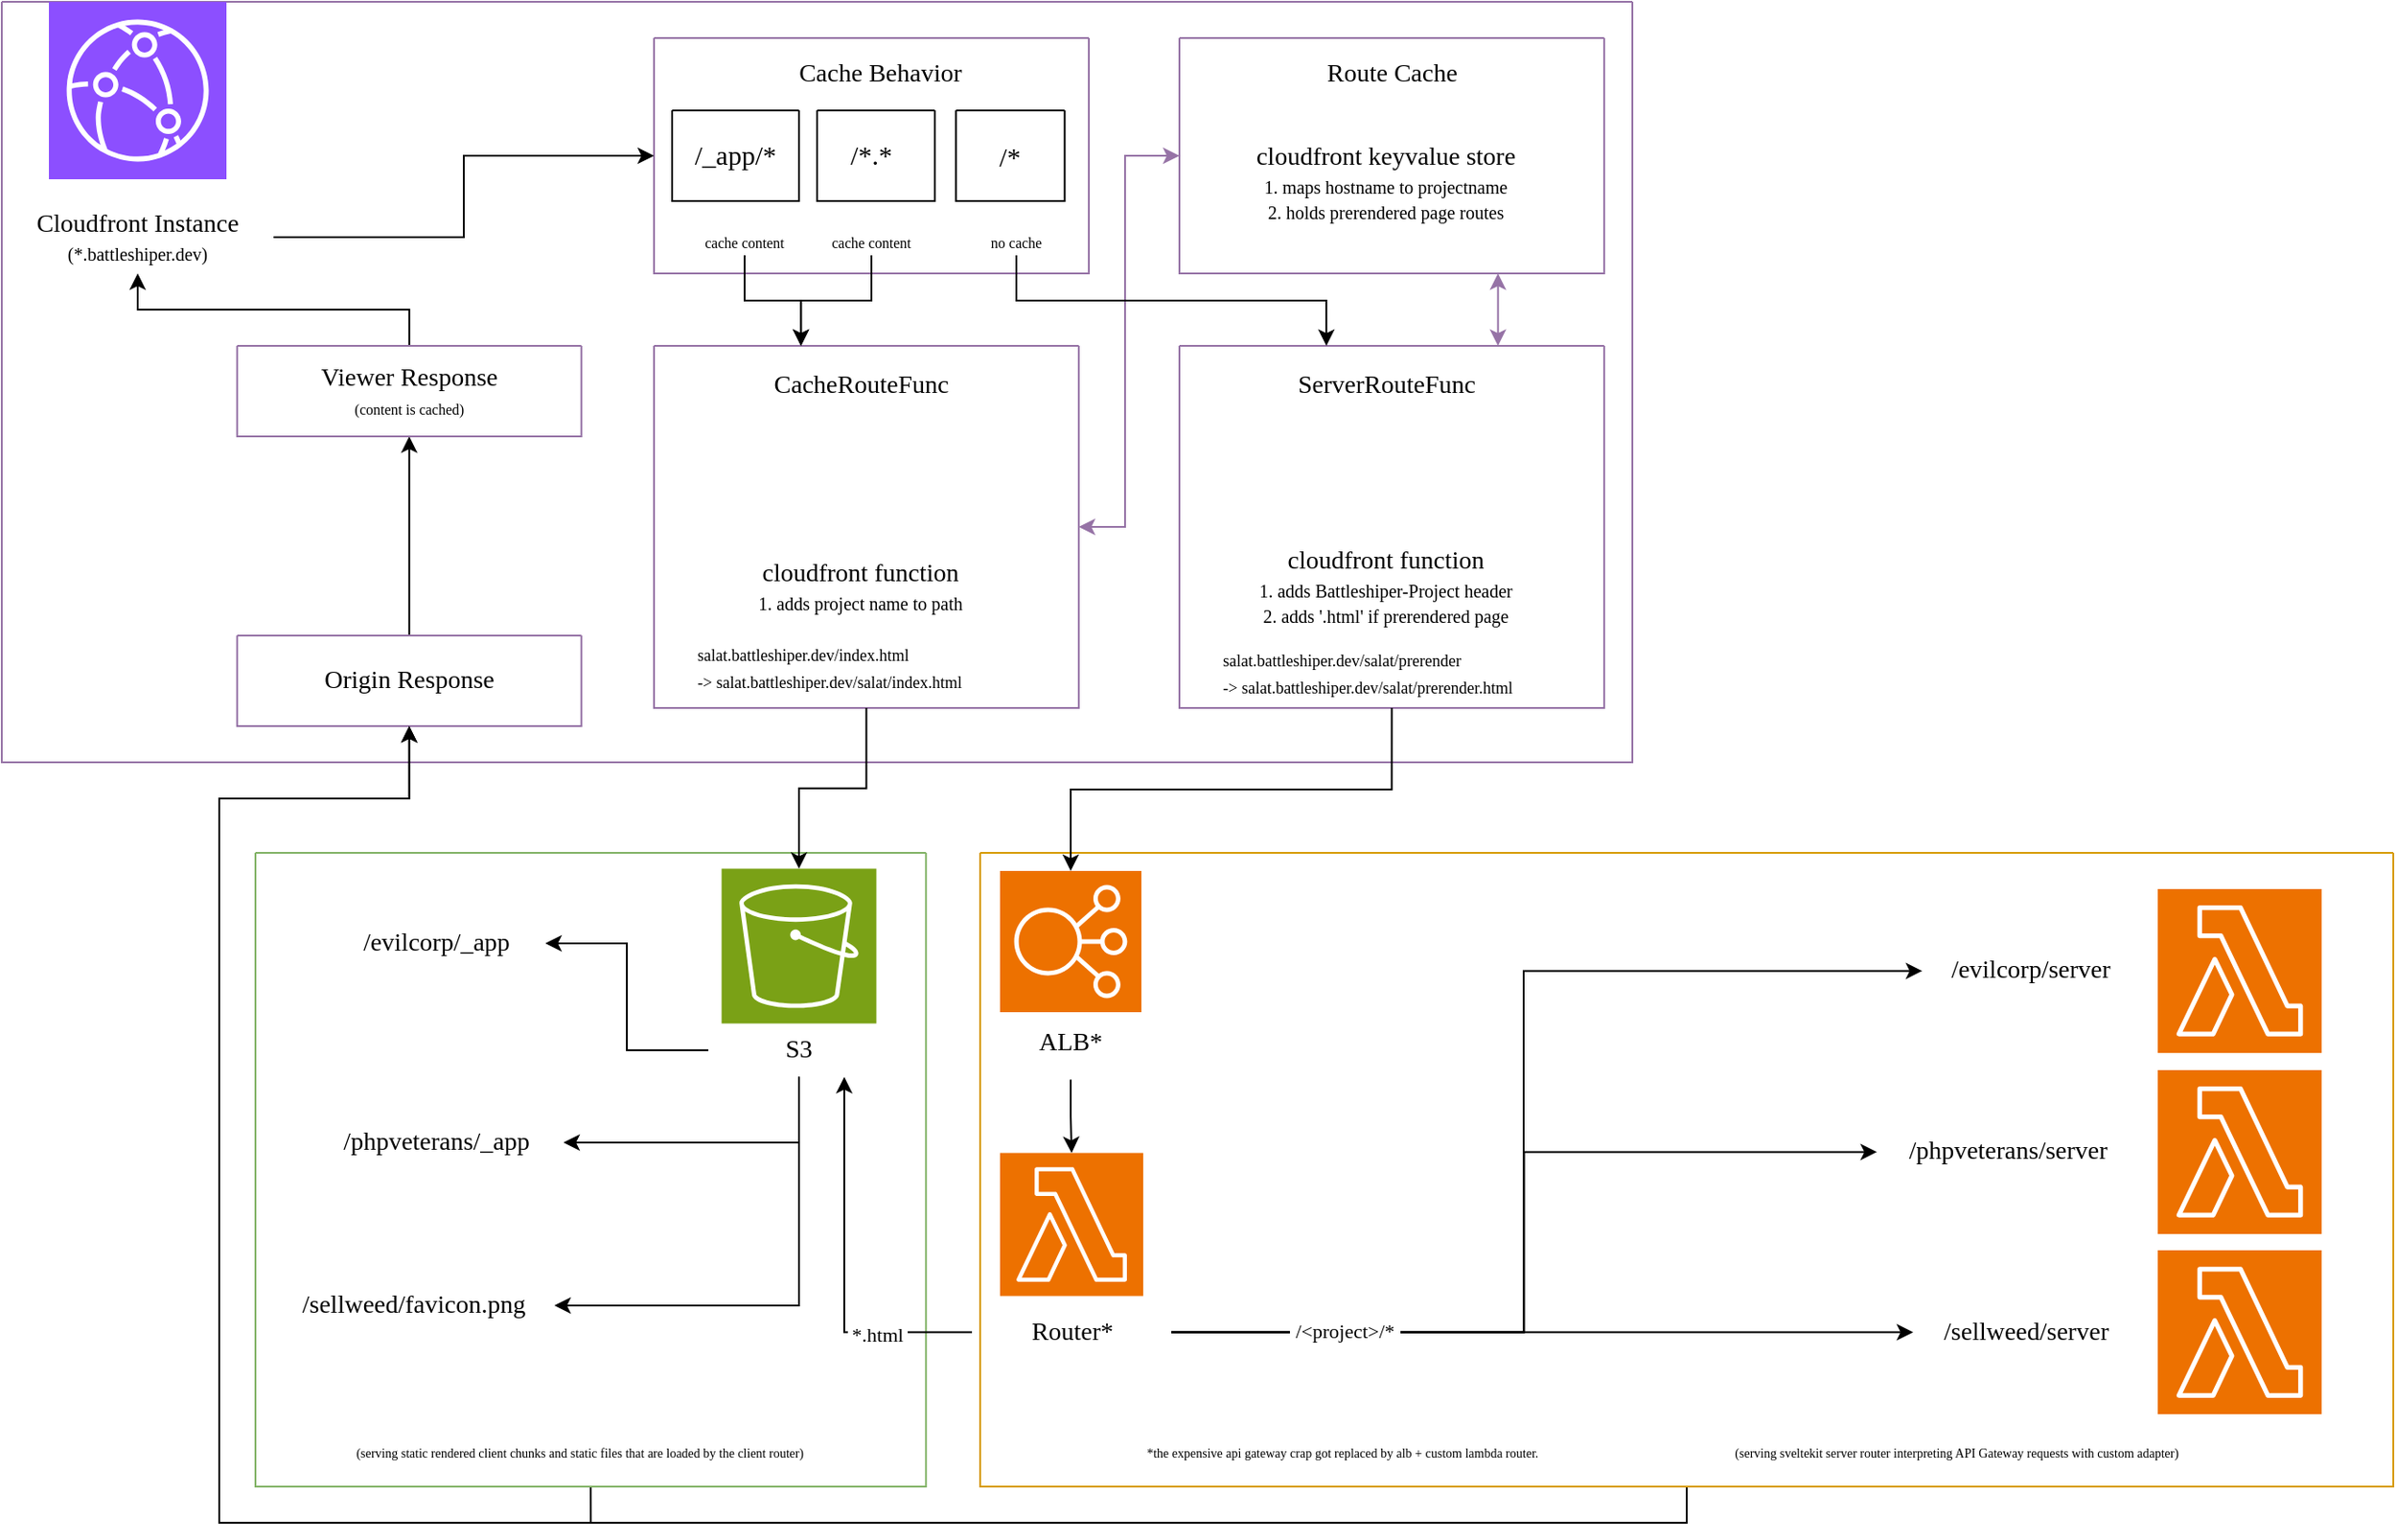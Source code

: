 <mxfile version="24.7.13">
  <diagram name="Page-1" id="zWmIGD0IS2U9JmNueVZe">
    <mxGraphModel dx="1687" dy="932" grid="1" gridSize="10" guides="1" tooltips="1" connect="1" arrows="1" fold="1" page="1" pageScale="1" pageWidth="850" pageHeight="1100" math="0" shadow="0">
      <root>
        <mxCell id="0" />
        <mxCell id="1" parent="0" />
        <mxCell id="xMinea3kkWxX8vzB_wXR-1" value="" style="swimlane;startSize=0;fontFamily=Ubuntu;fontSource=https%3A%2F%2Ffonts.googleapis.com%2Fcss%3Ffamily%3DUbuntu;fillColor=#e1d5e7;strokeColor=#9673a6;" vertex="1" parent="1">
          <mxGeometry x="80" y="60" width="900" height="420" as="geometry" />
        </mxCell>
        <mxCell id="xMinea3kkWxX8vzB_wXR-2" value="" style="group;fontFamily=Ubuntu;fontSource=https%3A%2F%2Ffonts.googleapis.com%2Fcss%3Ffamily%3DUbuntu;" vertex="1" connectable="0" parent="xMinea3kkWxX8vzB_wXR-1">
          <mxGeometry width="150" height="150" as="geometry" />
        </mxCell>
        <mxCell id="xMinea3kkWxX8vzB_wXR-3" value="" style="sketch=0;points=[[0,0,0],[0.25,0,0],[0.5,0,0],[0.75,0,0],[1,0,0],[0,1,0],[0.25,1,0],[0.5,1,0],[0.75,1,0],[1,1,0],[0,0.25,0],[0,0.5,0],[0,0.75,0],[1,0.25,0],[1,0.5,0],[1,0.75,0]];outlineConnect=0;fontColor=#232F3E;fillColor=#8C4FFF;strokeColor=#ffffff;dashed=0;verticalLabelPosition=bottom;verticalAlign=top;align=center;html=1;fontSize=12;fontStyle=0;aspect=fixed;shape=mxgraph.aws4.resourceIcon;resIcon=mxgraph.aws4.cloudfront;fontFamily=Ubuntu;fontSource=https%3A%2F%2Ffonts.googleapis.com%2Fcss%3Ffamily%3DUbuntu;" vertex="1" parent="xMinea3kkWxX8vzB_wXR-2">
          <mxGeometry x="26" width="98" height="98" as="geometry" />
        </mxCell>
        <mxCell id="xMinea3kkWxX8vzB_wXR-4" value="&lt;font data-font-src=&quot;https://fonts.googleapis.com/css?family=Ubuntu&quot; style=&quot;font-size: 14px;&quot;&gt;Cloudfront Instance&lt;/font&gt;&lt;div&gt;&lt;font style=&quot;font-size: 10px;&quot;&gt;(*.battleshiper.dev)&lt;/font&gt;&lt;/div&gt;" style="text;html=1;align=center;verticalAlign=middle;whiteSpace=wrap;rounded=0;fontFamily=Ubuntu;fontSource=https%3A%2F%2Ffonts.googleapis.com%2Fcss%3Ffamily%3DUbuntu;" vertex="1" parent="xMinea3kkWxX8vzB_wXR-2">
          <mxGeometry y="110" width="150" height="40" as="geometry" />
        </mxCell>
        <mxCell id="xMinea3kkWxX8vzB_wXR-12" style="edgeStyle=orthogonalEdgeStyle;rounded=0;orthogonalLoop=1;jettySize=auto;html=1;entryX=0.5;entryY=1;entryDx=0;entryDy=0;fontFamily=Ubuntu;fontSource=https%3A%2F%2Ffonts.googleapis.com%2Fcss%3Ffamily%3DUbuntu;" edge="1" parent="xMinea3kkWxX8vzB_wXR-1" source="xMinea3kkWxX8vzB_wXR-13" target="xMinea3kkWxX8vzB_wXR-16">
          <mxGeometry relative="1" as="geometry" />
        </mxCell>
        <mxCell id="xMinea3kkWxX8vzB_wXR-13" value="" style="swimlane;startSize=0;fontFamily=Ubuntu;fontSource=https%3A%2F%2Ffonts.googleapis.com%2Fcss%3Ffamily%3DUbuntu;fillColor=#e1d5e7;strokeColor=#9673a6;" vertex="1" parent="xMinea3kkWxX8vzB_wXR-1">
          <mxGeometry x="129.88" y="350" width="190" height="50" as="geometry" />
        </mxCell>
        <mxCell id="xMinea3kkWxX8vzB_wXR-14" value="&lt;span style=&quot;font-size: 14px;&quot;&gt;Origin Response&lt;/span&gt;" style="text;html=1;align=center;verticalAlign=middle;whiteSpace=wrap;rounded=0;fontFamily=Ubuntu;fontSource=https%3A%2F%2Ffonts.googleapis.com%2Fcss%3Ffamily%3DUbuntu;" vertex="1" parent="xMinea3kkWxX8vzB_wXR-13">
          <mxGeometry x="20" y="5" width="150" height="40" as="geometry" />
        </mxCell>
        <mxCell id="xMinea3kkWxX8vzB_wXR-15" style="edgeStyle=orthogonalEdgeStyle;rounded=0;orthogonalLoop=1;jettySize=auto;html=1;entryX=0.5;entryY=1;entryDx=0;entryDy=0;fontFamily=Ubuntu;fontSource=https%3A%2F%2Ffonts.googleapis.com%2Fcss%3Ffamily%3DUbuntu;" edge="1" parent="xMinea3kkWxX8vzB_wXR-1" source="xMinea3kkWxX8vzB_wXR-16" target="xMinea3kkWxX8vzB_wXR-4">
          <mxGeometry relative="1" as="geometry" />
        </mxCell>
        <mxCell id="xMinea3kkWxX8vzB_wXR-16" value="" style="swimlane;startSize=0;fontFamily=Ubuntu;fontSource=https%3A%2F%2Ffonts.googleapis.com%2Fcss%3Ffamily%3DUbuntu;fillColor=#e1d5e7;strokeColor=#9673a6;" vertex="1" parent="xMinea3kkWxX8vzB_wXR-1">
          <mxGeometry x="129.88" y="190" width="190" height="50" as="geometry" />
        </mxCell>
        <mxCell id="xMinea3kkWxX8vzB_wXR-17" value="&lt;span style=&quot;font-size: 14px;&quot;&gt;Viewer Response&lt;/span&gt;&lt;br&gt;&lt;font style=&quot;font-size: 8px;&quot;&gt;(content is cached)&lt;/font&gt;" style="text;html=1;align=center;verticalAlign=middle;whiteSpace=wrap;rounded=0;fontFamily=Ubuntu;fontSource=https%3A%2F%2Ffonts.googleapis.com%2Fcss%3Ffamily%3DUbuntu;" vertex="1" parent="xMinea3kkWxX8vzB_wXR-16">
          <mxGeometry x="20" y="5" width="150" height="40" as="geometry" />
        </mxCell>
        <mxCell id="xMinea3kkWxX8vzB_wXR-19" value="" style="swimlane;startSize=0;fontFamily=Ubuntu;fontSource=https%3A%2F%2Ffonts.googleapis.com%2Fcss%3Ffamily%3DUbuntu;fillColor=#e1d5e7;strokeColor=#9673a6;" vertex="1" parent="xMinea3kkWxX8vzB_wXR-1">
          <mxGeometry x="360" y="20" width="240" height="130" as="geometry" />
        </mxCell>
        <mxCell id="xMinea3kkWxX8vzB_wXR-20" value="&lt;span style=&quot;font-size: 14px;&quot;&gt;Cache Behavior&lt;/span&gt;" style="text;html=1;align=center;verticalAlign=middle;whiteSpace=wrap;rounded=0;fontFamily=Ubuntu;fontSource=https%3A%2F%2Ffonts.googleapis.com%2Fcss%3Ffamily%3DUbuntu;" vertex="1" parent="xMinea3kkWxX8vzB_wXR-19">
          <mxGeometry x="50" width="150" height="40" as="geometry" />
        </mxCell>
        <mxCell id="xMinea3kkWxX8vzB_wXR-21" value="&lt;font style=&quot;font-size: 8px;&quot;&gt;no cache&lt;/font&gt;" style="text;html=1;align=center;verticalAlign=middle;whiteSpace=wrap;rounded=0;fontFamily=Ubuntu;fontSource=https%3A%2F%2Ffonts.googleapis.com%2Fcss%3Ffamily%3DUbuntu;fontSize=15;" vertex="1" parent="xMinea3kkWxX8vzB_wXR-19">
          <mxGeometry x="168.89" y="100" width="62.22" height="20" as="geometry" />
        </mxCell>
        <mxCell id="xMinea3kkWxX8vzB_wXR-22" value="" style="group;fontFamily=Ubuntu;fontSource=https%3A%2F%2Ffonts.googleapis.com%2Fcss%3Ffamily%3DUbuntu;" vertex="1" connectable="0" parent="xMinea3kkWxX8vzB_wXR-19">
          <mxGeometry x="10" y="40" width="80" height="80" as="geometry" />
        </mxCell>
        <mxCell id="xMinea3kkWxX8vzB_wXR-23" value="" style="group;fontFamily=Ubuntu;fontSource=https%3A%2F%2Ffonts.googleapis.com%2Fcss%3Ffamily%3DUbuntu;" vertex="1" connectable="0" parent="xMinea3kkWxX8vzB_wXR-22">
          <mxGeometry width="80" height="50" as="geometry" />
        </mxCell>
        <mxCell id="xMinea3kkWxX8vzB_wXR-24" value="" style="swimlane;startSize=0;fontFamily=Ubuntu;fontSource=https%3A%2F%2Ffonts.googleapis.com%2Fcss%3Ffamily%3DUbuntu;" vertex="1" parent="xMinea3kkWxX8vzB_wXR-23">
          <mxGeometry width="70" height="50" as="geometry" />
        </mxCell>
        <mxCell id="xMinea3kkWxX8vzB_wXR-25" value="&lt;font style=&quot;font-size: 15px;&quot;&gt;/_app/*&lt;/font&gt;" style="text;html=1;align=center;verticalAlign=middle;whiteSpace=wrap;rounded=0;fontFamily=Ubuntu;fontSource=https%3A%2F%2Ffonts.googleapis.com%2Fcss%3Ffamily%3DUbuntu;fontSize=15;" vertex="1" parent="xMinea3kkWxX8vzB_wXR-24">
          <mxGeometry x="3.889" y="4" width="62.222" height="40" as="geometry" />
        </mxCell>
        <mxCell id="xMinea3kkWxX8vzB_wXR-26" value="&lt;font style=&quot;font-size: 8px;&quot;&gt;cache content&lt;/font&gt;" style="text;html=1;align=center;verticalAlign=middle;whiteSpace=wrap;rounded=0;fontFamily=Ubuntu;fontSource=https%3A%2F%2Ffonts.googleapis.com%2Fcss%3Ffamily%3DUbuntu;fontSize=15;" vertex="1" parent="xMinea3kkWxX8vzB_wXR-22">
          <mxGeometry x="8.89" y="60" width="62.22" height="20" as="geometry" />
        </mxCell>
        <mxCell id="xMinea3kkWxX8vzB_wXR-27" value="" style="swimlane;startSize=0;fontFamily=Ubuntu;fontSource=https%3A%2F%2Ffonts.googleapis.com%2Fcss%3Ffamily%3DUbuntu;" vertex="1" parent="xMinea3kkWxX8vzB_wXR-19">
          <mxGeometry x="90" y="40" width="65" height="50" as="geometry" />
        </mxCell>
        <mxCell id="xMinea3kkWxX8vzB_wXR-28" value="&lt;font style=&quot;font-size: 15px;&quot;&gt;/*.*&lt;/font&gt;" style="text;html=1;align=center;verticalAlign=middle;whiteSpace=wrap;rounded=0;fontFamily=Ubuntu;fontSource=https%3A%2F%2Ffonts.googleapis.com%2Fcss%3Ffamily%3DUbuntu;fontSize=15;" vertex="1" parent="xMinea3kkWxX8vzB_wXR-27">
          <mxGeometry x="6.95" y="4" width="46.11" height="40" as="geometry" />
        </mxCell>
        <mxCell id="xMinea3kkWxX8vzB_wXR-29" value="&lt;font style=&quot;font-size: 8px;&quot;&gt;cache content&lt;/font&gt;" style="text;html=1;align=center;verticalAlign=middle;whiteSpace=wrap;rounded=0;fontFamily=Ubuntu;fontSource=https%3A%2F%2Ffonts.googleapis.com%2Fcss%3Ffamily%3DUbuntu;fontSize=15;" vertex="1" parent="xMinea3kkWxX8vzB_wXR-19">
          <mxGeometry x="88.89" y="100" width="62.22" height="20" as="geometry" />
        </mxCell>
        <mxCell id="xMinea3kkWxX8vzB_wXR-37" value="" style="group;fontFamily=Ubuntu;fontSource=https%3A%2F%2Ffonts.googleapis.com%2Fcss%3Ffamily%3DUbuntu;" vertex="1" connectable="0" parent="xMinea3kkWxX8vzB_wXR-1">
          <mxGeometry x="520" y="60" width="60" height="50" as="geometry" />
        </mxCell>
        <mxCell id="xMinea3kkWxX8vzB_wXR-38" value="" style="swimlane;startSize=0;fontFamily=Ubuntu;fontSource=https%3A%2F%2Ffonts.googleapis.com%2Fcss%3Ffamily%3DUbuntu;" vertex="1" parent="xMinea3kkWxX8vzB_wXR-37">
          <mxGeometry x="6.67" width="60" height="50" as="geometry" />
        </mxCell>
        <mxCell id="xMinea3kkWxX8vzB_wXR-39" value="&lt;font style=&quot;font-size: 15px;&quot;&gt;/*&lt;/font&gt;" style="text;html=1;align=center;verticalAlign=middle;whiteSpace=wrap;rounded=0;fontFamily=Ubuntu;fontSource=https%3A%2F%2Ffonts.googleapis.com%2Fcss%3Ffamily%3DUbuntu;fontSize=15;" vertex="1" parent="xMinea3kkWxX8vzB_wXR-37">
          <mxGeometry x="13.337" y="5" width="46.667" height="40" as="geometry" />
        </mxCell>
        <mxCell id="xMinea3kkWxX8vzB_wXR-82" style="edgeStyle=orthogonalEdgeStyle;rounded=0;orthogonalLoop=1;jettySize=auto;html=1;entryX=0;entryY=0.5;entryDx=0;entryDy=0;" edge="1" parent="xMinea3kkWxX8vzB_wXR-1" source="xMinea3kkWxX8vzB_wXR-4" target="xMinea3kkWxX8vzB_wXR-19">
          <mxGeometry relative="1" as="geometry" />
        </mxCell>
        <mxCell id="xMinea3kkWxX8vzB_wXR-96" style="edgeStyle=orthogonalEdgeStyle;rounded=0;orthogonalLoop=1;jettySize=auto;html=1;entryX=0;entryY=0.5;entryDx=0;entryDy=0;startArrow=classic;startFill=1;fillColor=#e1d5e7;strokeColor=#9673a6;" edge="1" parent="xMinea3kkWxX8vzB_wXR-1" source="xMinea3kkWxX8vzB_wXR-83" target="xMinea3kkWxX8vzB_wXR-32">
          <mxGeometry relative="1" as="geometry">
            <Array as="points">
              <mxPoint x="620" y="290" />
              <mxPoint x="620" y="85" />
            </Array>
          </mxGeometry>
        </mxCell>
        <mxCell id="xMinea3kkWxX8vzB_wXR-83" value="" style="swimlane;startSize=0;fontFamily=Ubuntu;fontSource=https%3A%2F%2Ffonts.googleapis.com%2Fcss%3Ffamily%3DUbuntu;fillColor=#e1d5e7;strokeColor=#9673a6;" vertex="1" parent="xMinea3kkWxX8vzB_wXR-1">
          <mxGeometry x="360.0" y="190" width="234.44" height="200" as="geometry" />
        </mxCell>
        <mxCell id="xMinea3kkWxX8vzB_wXR-84" value="&lt;span style=&quot;font-size: 14px;&quot;&gt;CacheRouteFunc&lt;/span&gt;" style="text;html=1;align=center;verticalAlign=middle;whiteSpace=wrap;rounded=0;fontFamily=Ubuntu;fontSource=https%3A%2F%2Ffonts.googleapis.com%2Fcss%3Ffamily%3DUbuntu;" vertex="1" parent="xMinea3kkWxX8vzB_wXR-83">
          <mxGeometry x="47.782" width="133.334" height="44.211" as="geometry" />
        </mxCell>
        <mxCell id="xMinea3kkWxX8vzB_wXR-85" value="&lt;span style=&quot;font-size: 14px;&quot;&gt;cloudfront function&lt;/span&gt;&lt;br&gt;&lt;font style=&quot;font-size: 10px;&quot;&gt;1. adds project name to path&lt;/font&gt;" style="text;html=1;align=center;verticalAlign=middle;whiteSpace=wrap;rounded=0;fontFamily=Ubuntu;fontSource=https%3A%2F%2Ffonts.googleapis.com%2Fcss%3Ffamily%3DUbuntu;" vertex="1" parent="xMinea3kkWxX8vzB_wXR-83">
          <mxGeometry x="-5.551" y="110.529" width="240.001" height="44.211" as="geometry" />
        </mxCell>
        <mxCell id="xMinea3kkWxX8vzB_wXR-86" value="" style="shape=image;verticalLabelPosition=bottom;labelBackgroundColor=default;verticalAlign=top;aspect=fixed;imageAspect=0;image=https://www.infiniteloop.co.jp/_sys/wp-content/uploads/2022/12/cloudfront_functions-810x450.png;fontFamily=Ubuntu;fontSource=https%3A%2F%2Ffonts.googleapis.com%2Fcss%3Ffamily%3DUbuntu;" vertex="1" parent="xMinea3kkWxX8vzB_wXR-83">
          <mxGeometry x="67.72" y="44.211" width="99.001" height="55.0" as="geometry" />
        </mxCell>
        <mxCell id="xMinea3kkWxX8vzB_wXR-87" value="&lt;span style=&quot;font-size: 9px;&quot;&gt;salat.battleshiper.dev/index.html&lt;br&gt;-&amp;gt; salat.battleshiper.dev/salat/index.html&lt;br&gt;&lt;/span&gt;" style="text;html=1;align=left;verticalAlign=middle;whiteSpace=wrap;rounded=0;fontFamily=Ubuntu;fontSource=https%3A%2F%2Ffonts.googleapis.com%2Fcss%3Ffamily%3DUbuntu;" vertex="1" parent="xMinea3kkWxX8vzB_wXR-83">
          <mxGeometry x="21.67" y="154.74" width="191.11" height="44.21" as="geometry" />
        </mxCell>
        <mxCell id="xMinea3kkWxX8vzB_wXR-7" value="" style="swimlane;startSize=0;fontFamily=Ubuntu;fontSource=https%3A%2F%2Ffonts.googleapis.com%2Fcss%3Ffamily%3DUbuntu;fillColor=#e1d5e7;strokeColor=#9673a6;" vertex="1" parent="xMinea3kkWxX8vzB_wXR-1">
          <mxGeometry x="650" y="190" width="234.44" height="200" as="geometry" />
        </mxCell>
        <mxCell id="xMinea3kkWxX8vzB_wXR-8" value="&lt;span style=&quot;font-size: 14px;&quot;&gt;ServerRouteFunc&lt;/span&gt;" style="text;html=1;align=center;verticalAlign=middle;whiteSpace=wrap;rounded=0;fontFamily=Ubuntu;fontSource=https%3A%2F%2Ffonts.googleapis.com%2Fcss%3Ffamily%3DUbuntu;" vertex="1" parent="xMinea3kkWxX8vzB_wXR-7">
          <mxGeometry x="47.782" width="133.334" height="44.211" as="geometry" />
        </mxCell>
        <mxCell id="xMinea3kkWxX8vzB_wXR-9" value="&lt;span style=&quot;font-size: 14px;&quot;&gt;cloudfront function&lt;/span&gt;&lt;br&gt;&lt;font style=&quot;font-size: 10px;&quot;&gt;1. adds Battleshiper-Project header&lt;/font&gt;&lt;br&gt;&lt;font size=&quot;1&quot;&gt;2. adds &#39;.html&#39; if prerendered page&lt;/font&gt;" style="text;html=1;align=center;verticalAlign=middle;whiteSpace=wrap;rounded=0;fontFamily=Ubuntu;fontSource=https%3A%2F%2Ffonts.googleapis.com%2Fcss%3Ffamily%3DUbuntu;" vertex="1" parent="xMinea3kkWxX8vzB_wXR-7">
          <mxGeometry x="-5.551" y="110.529" width="240.001" height="44.211" as="geometry" />
        </mxCell>
        <mxCell id="xMinea3kkWxX8vzB_wXR-10" value="" style="shape=image;verticalLabelPosition=bottom;labelBackgroundColor=default;verticalAlign=top;aspect=fixed;imageAspect=0;image=https://www.infiniteloop.co.jp/_sys/wp-content/uploads/2022/12/cloudfront_functions-810x450.png;fontFamily=Ubuntu;fontSource=https%3A%2F%2Ffonts.googleapis.com%2Fcss%3Ffamily%3DUbuntu;" vertex="1" parent="xMinea3kkWxX8vzB_wXR-7">
          <mxGeometry x="67.72" y="44.211" width="99.001" height="55.0" as="geometry" />
        </mxCell>
        <mxCell id="xMinea3kkWxX8vzB_wXR-11" value="&lt;span style=&quot;font-size: 9px;&quot;&gt;salat.battleshiper.dev/salat/prerender&lt;br&gt;-&amp;gt; salat.battleshiper.dev/salat/prerender.html&lt;/span&gt;" style="text;html=1;align=left;verticalAlign=middle;whiteSpace=wrap;rounded=0;fontFamily=Ubuntu;fontSource=https%3A%2F%2Ffonts.googleapis.com%2Fcss%3Ffamily%3DUbuntu;" vertex="1" parent="xMinea3kkWxX8vzB_wXR-7">
          <mxGeometry x="21.67" y="160" width="191.11" height="40" as="geometry" />
        </mxCell>
        <mxCell id="xMinea3kkWxX8vzB_wXR-95" style="edgeStyle=orthogonalEdgeStyle;rounded=0;orthogonalLoop=1;jettySize=auto;html=1;entryX=0.75;entryY=0;entryDx=0;entryDy=0;exitX=0.75;exitY=1;exitDx=0;exitDy=0;startArrow=classic;startFill=1;fillColor=#e1d5e7;strokeColor=#9673a6;" edge="1" parent="xMinea3kkWxX8vzB_wXR-1" source="xMinea3kkWxX8vzB_wXR-32" target="xMinea3kkWxX8vzB_wXR-7">
          <mxGeometry relative="1" as="geometry" />
        </mxCell>
        <mxCell id="xMinea3kkWxX8vzB_wXR-32" value="" style="swimlane;startSize=0;fontFamily=Ubuntu;fontSource=https%3A%2F%2Ffonts.googleapis.com%2Fcss%3Ffamily%3DUbuntu;fillColor=#e1d5e7;strokeColor=#9673a6;" vertex="1" parent="xMinea3kkWxX8vzB_wXR-1">
          <mxGeometry x="650" y="20" width="234.44" height="130" as="geometry" />
        </mxCell>
        <mxCell id="xMinea3kkWxX8vzB_wXR-33" value="&lt;span style=&quot;font-size: 14px;&quot;&gt;Route Cache&lt;/span&gt;" style="text;html=1;align=center;verticalAlign=middle;whiteSpace=wrap;rounded=0;fontFamily=Ubuntu;fontSource=https%3A%2F%2Ffonts.googleapis.com%2Fcss%3Ffamily%3DUbuntu;" vertex="1" parent="xMinea3kkWxX8vzB_wXR-32">
          <mxGeometry x="50.552" width="133.333" height="40" as="geometry" />
        </mxCell>
        <mxCell id="xMinea3kkWxX8vzB_wXR-34" value="&lt;span style=&quot;font-size: 14px;&quot;&gt;cloudfront keyvalue store&lt;/span&gt;&lt;br&gt;&lt;span style=&quot;font-size: 10px;&quot;&gt;1. maps hostname to projectname&lt;br&gt;2. holds prerendered page routes&lt;/span&gt;" style="text;html=1;align=center;verticalAlign=middle;whiteSpace=wrap;rounded=0;fontFamily=Ubuntu;fontSource=https%3A%2F%2Ffonts.googleapis.com%2Fcss%3Ffamily%3DUbuntu;" vertex="1" parent="xMinea3kkWxX8vzB_wXR-32">
          <mxGeometry x="-5.561" y="60" width="240" height="40" as="geometry" />
        </mxCell>
        <mxCell id="xMinea3kkWxX8vzB_wXR-35" value="" style="shape=image;verticalLabelPosition=bottom;labelBackgroundColor=default;verticalAlign=top;aspect=fixed;imageAspect=0;image=https://pbs.twimg.com/profile_images/1189603938137280512/Xy_sEdeN_400x400.jpg;fontFamily=Ubuntu;fontSource=https%3A%2F%2Ffonts.googleapis.com%2Fcss%3Ffamily%3DUbuntu;" vertex="1" parent="xMinea3kkWxX8vzB_wXR-32">
          <mxGeometry x="30" y="5" width="30" height="30" as="geometry" />
        </mxCell>
        <mxCell id="xMinea3kkWxX8vzB_wXR-90" style="edgeStyle=orthogonalEdgeStyle;rounded=0;orthogonalLoop=1;jettySize=auto;html=1;entryX=0.25;entryY=0;entryDx=0;entryDy=0;" edge="1" parent="xMinea3kkWxX8vzB_wXR-1" source="xMinea3kkWxX8vzB_wXR-26" target="xMinea3kkWxX8vzB_wXR-84">
          <mxGeometry relative="1" as="geometry" />
        </mxCell>
        <mxCell id="xMinea3kkWxX8vzB_wXR-91" style="edgeStyle=orthogonalEdgeStyle;rounded=0;orthogonalLoop=1;jettySize=auto;html=1;entryX=0.25;entryY=0;entryDx=0;entryDy=0;" edge="1" parent="xMinea3kkWxX8vzB_wXR-1" source="xMinea3kkWxX8vzB_wXR-29" target="xMinea3kkWxX8vzB_wXR-84">
          <mxGeometry relative="1" as="geometry" />
        </mxCell>
        <mxCell id="xMinea3kkWxX8vzB_wXR-92" style="edgeStyle=orthogonalEdgeStyle;rounded=0;orthogonalLoop=1;jettySize=auto;html=1;entryX=0.25;entryY=0;entryDx=0;entryDy=0;exitX=0.5;exitY=1;exitDx=0;exitDy=0;" edge="1" parent="xMinea3kkWxX8vzB_wXR-1" source="xMinea3kkWxX8vzB_wXR-21" target="xMinea3kkWxX8vzB_wXR-8">
          <mxGeometry relative="1" as="geometry" />
        </mxCell>
        <mxCell id="xMinea3kkWxX8vzB_wXR-41" style="edgeStyle=orthogonalEdgeStyle;rounded=0;orthogonalLoop=1;jettySize=auto;html=1;entryX=0.5;entryY=1;entryDx=0;entryDy=0;exitX=0.5;exitY=1;exitDx=0;exitDy=0;fontFamily=Ubuntu;fontSource=https%3A%2F%2Ffonts.googleapis.com%2Fcss%3Ffamily%3DUbuntu;" edge="1" parent="1" source="xMinea3kkWxX8vzB_wXR-42" target="xMinea3kkWxX8vzB_wXR-13">
          <mxGeometry relative="1" as="geometry">
            <Array as="points">
              <mxPoint x="805" y="900" />
              <mxPoint x="200" y="900" />
              <mxPoint x="200" y="500" />
              <mxPoint x="345" y="500" />
            </Array>
          </mxGeometry>
        </mxCell>
        <mxCell id="xMinea3kkWxX8vzB_wXR-42" value="" style="swimlane;startSize=0;fontFamily=Ubuntu;fontSource=https%3A%2F%2Ffonts.googleapis.com%2Fcss%3Ffamily%3DUbuntu;fillColor=#ffe6cc;strokeColor=#d79b00;" vertex="1" parent="1">
          <mxGeometry x="620" y="530" width="780" height="350" as="geometry" />
        </mxCell>
        <mxCell id="xMinea3kkWxX8vzB_wXR-43" value="" style="sketch=0;points=[[0,0,0],[0.25,0,0],[0.5,0,0],[0.75,0,0],[1,0,0],[0,1,0],[0.25,1,0],[0.5,1,0],[0.75,1,0],[1,1,0],[0,0.25,0],[0,0.5,0],[0,0.75,0],[1,0.25,0],[1,0.5,0],[1,0.75,0]];outlineConnect=0;fontColor=#232F3E;fillColor=#ED7100;strokeColor=#ffffff;dashed=0;verticalLabelPosition=bottom;verticalAlign=top;align=center;html=1;fontSize=12;fontStyle=0;aspect=fixed;shape=mxgraph.aws4.resourceIcon;resIcon=mxgraph.aws4.lambda;fontFamily=Ubuntu;fontSource=https%3A%2F%2Ffonts.googleapis.com%2Fcss%3Ffamily%3DUbuntu;" vertex="1" parent="xMinea3kkWxX8vzB_wXR-42">
          <mxGeometry x="650" y="20" width="90.44" height="90.44" as="geometry" />
        </mxCell>
        <mxCell id="xMinea3kkWxX8vzB_wXR-44" value="&lt;span style=&quot;font-size: 14px;&quot;&gt;/evilcorp/server&lt;/span&gt;" style="text;html=1;align=center;verticalAlign=middle;whiteSpace=wrap;rounded=0;fontFamily=Ubuntu;fontSource=https%3A%2F%2Ffonts.googleapis.com%2Fcss%3Ffamily%3DUbuntu;" vertex="1" parent="xMinea3kkWxX8vzB_wXR-42">
          <mxGeometry x="520" y="45.22" width="120" height="40" as="geometry" />
        </mxCell>
        <mxCell id="xMinea3kkWxX8vzB_wXR-45" value="" style="sketch=0;points=[[0,0,0],[0.25,0,0],[0.5,0,0],[0.75,0,0],[1,0,0],[0,1,0],[0.25,1,0],[0.5,1,0],[0.75,1,0],[1,1,0],[0,0.25,0],[0,0.5,0],[0,0.75,0],[1,0.25,0],[1,0.5,0],[1,0.75,0]];outlineConnect=0;fontColor=#232F3E;fillColor=#ED7100;strokeColor=#ffffff;dashed=0;verticalLabelPosition=bottom;verticalAlign=top;align=center;html=1;fontSize=12;fontStyle=0;aspect=fixed;shape=mxgraph.aws4.resourceIcon;resIcon=mxgraph.aws4.lambda;fontFamily=Ubuntu;fontSource=https%3A%2F%2Ffonts.googleapis.com%2Fcss%3Ffamily%3DUbuntu;" vertex="1" parent="xMinea3kkWxX8vzB_wXR-42">
          <mxGeometry x="650" y="120" width="90.44" height="90.44" as="geometry" />
        </mxCell>
        <mxCell id="xMinea3kkWxX8vzB_wXR-46" value="&lt;span style=&quot;font-size: 14px;&quot;&gt;/phpveterans/server&lt;/span&gt;" style="text;html=1;align=center;verticalAlign=middle;whiteSpace=wrap;rounded=0;fontFamily=Ubuntu;fontSource=https%3A%2F%2Ffonts.googleapis.com%2Fcss%3Ffamily%3DUbuntu;" vertex="1" parent="xMinea3kkWxX8vzB_wXR-42">
          <mxGeometry x="495" y="145.22" width="145" height="40" as="geometry" />
        </mxCell>
        <mxCell id="xMinea3kkWxX8vzB_wXR-47" value="" style="sketch=0;points=[[0,0,0],[0.25,0,0],[0.5,0,0],[0.75,0,0],[1,0,0],[0,1,0],[0.25,1,0],[0.5,1,0],[0.75,1,0],[1,1,0],[0,0.25,0],[0,0.5,0],[0,0.75,0],[1,0.25,0],[1,0.5,0],[1,0.75,0]];outlineConnect=0;fontColor=#232F3E;fillColor=#ED7100;strokeColor=#ffffff;dashed=0;verticalLabelPosition=bottom;verticalAlign=top;align=center;html=1;fontSize=12;fontStyle=0;aspect=fixed;shape=mxgraph.aws4.resourceIcon;resIcon=mxgraph.aws4.lambda;fontFamily=Ubuntu;fontSource=https%3A%2F%2Ffonts.googleapis.com%2Fcss%3Ffamily%3DUbuntu;" vertex="1" parent="xMinea3kkWxX8vzB_wXR-42">
          <mxGeometry x="650" y="219.56" width="90.44" height="90.44" as="geometry" />
        </mxCell>
        <mxCell id="xMinea3kkWxX8vzB_wXR-48" value="&lt;span style=&quot;font-size: 14px;&quot;&gt;/sellweed/server&lt;/span&gt;" style="text;html=1;align=center;verticalAlign=middle;whiteSpace=wrap;rounded=0;fontFamily=Ubuntu;fontSource=https%3A%2F%2Ffonts.googleapis.com%2Fcss%3Ffamily%3DUbuntu;" vertex="1" parent="xMinea3kkWxX8vzB_wXR-42">
          <mxGeometry x="515" y="244.78" width="125" height="40" as="geometry" />
        </mxCell>
        <mxCell id="xMinea3kkWxX8vzB_wXR-49" value="" style="shape=image;verticalLabelPosition=bottom;labelBackgroundColor=default;verticalAlign=top;aspect=fixed;imageAspect=0;image=https://kit.svelte.dev/_app/immutable/assets/svelte-kit-machine.D9RaRv8H.png;clipPath=inset(27.33% 15.67% 30.67% 25.33%);fontFamily=Ubuntu;fontSource=https%3A%2F%2Ffonts.googleapis.com%2Fcss%3Ffamily%3DUbuntu;" vertex="1" parent="xMinea3kkWxX8vzB_wXR-42">
          <mxGeometry x="690" y="70" width="70.24" height="50" as="geometry" />
        </mxCell>
        <mxCell id="xMinea3kkWxX8vzB_wXR-50" value="" style="shape=image;verticalLabelPosition=bottom;labelBackgroundColor=default;verticalAlign=top;aspect=fixed;imageAspect=0;image=https://kit.svelte.dev/_app/immutable/assets/svelte-kit-machine.D9RaRv8H.png;clipPath=inset(27.33% 15.67% 30.67% 25.33%);rotation=-180;fontFamily=Ubuntu;fontSource=https%3A%2F%2Ffonts.googleapis.com%2Fcss%3Ffamily%3DUbuntu;" vertex="1" parent="xMinea3kkWxX8vzB_wXR-42">
          <mxGeometry x="690" y="169.56" width="70.24" height="50" as="geometry" />
        </mxCell>
        <mxCell id="xMinea3kkWxX8vzB_wXR-51" value="" style="shape=image;verticalLabelPosition=bottom;labelBackgroundColor=default;verticalAlign=top;aspect=fixed;imageAspect=0;image=https://kit.svelte.dev/_app/immutable/assets/svelte-kit-machine.D9RaRv8H.png;clipPath=inset(27.33% 15.67% 30.67% 25.33%);fontFamily=Ubuntu;fontSource=https%3A%2F%2Ffonts.googleapis.com%2Fcss%3Ffamily%3DUbuntu;" vertex="1" parent="xMinea3kkWxX8vzB_wXR-42">
          <mxGeometry x="690" y="270" width="70.24" height="50" as="geometry" />
        </mxCell>
        <mxCell id="xMinea3kkWxX8vzB_wXR-52" value="&lt;font style=&quot;font-size: 7px;&quot;&gt;(serving sveltekit server router interpreting API Gateway requests with custom adapter)&amp;nbsp;&lt;/font&gt;" style="text;html=1;align=center;verticalAlign=middle;whiteSpace=wrap;rounded=0;fontFamily=Ubuntu;fontSource=https%3A%2F%2Ffonts.googleapis.com%2Fcss%3Ffamily%3DUbuntu;" vertex="1" parent="xMinea3kkWxX8vzB_wXR-42">
          <mxGeometry x="350" y="320" width="380.24" height="20" as="geometry" />
        </mxCell>
        <mxCell id="xMinea3kkWxX8vzB_wXR-53" value="&lt;span style=&quot;font-size: 7px;&quot;&gt;*the expensive api gateway crap got&amp;nbsp;&lt;/span&gt;&lt;span style=&quot;font-size: 7px;&quot;&gt;replaced&lt;/span&gt;&lt;span style=&quot;font-size: 7px;&quot;&gt;&amp;nbsp;by alb + custom lambda router.&amp;nbsp;&lt;/span&gt;" style="text;html=1;align=center;verticalAlign=middle;whiteSpace=wrap;rounded=0;fontFamily=Ubuntu;fontSource=https%3A%2F%2Ffonts.googleapis.com%2Fcss%3Ffamily%3DUbuntu;" vertex="1" parent="xMinea3kkWxX8vzB_wXR-42">
          <mxGeometry x="11" y="320" width="380.24" height="20" as="geometry" />
        </mxCell>
        <mxCell id="xMinea3kkWxX8vzB_wXR-54" value="" style="group;fontFamily=Ubuntu;fontSource=https%3A%2F%2Ffonts.googleapis.com%2Fcss%3Ffamily%3DUbuntu;" vertex="1" connectable="0" parent="xMinea3kkWxX8vzB_wXR-42">
          <mxGeometry x="-4.5" y="165.78" width="110" height="119.0" as="geometry" />
        </mxCell>
        <mxCell id="xMinea3kkWxX8vzB_wXR-55" value="" style="sketch=0;points=[[0,0,0],[0.25,0,0],[0.5,0,0],[0.75,0,0],[1,0,0],[0,1,0],[0.25,1,0],[0.5,1,0],[0.75,1,0],[1,1,0],[0,0.25,0],[0,0.5,0],[0,0.75,0],[1,0.25,0],[1,0.5,0],[1,0.75,0]];outlineConnect=0;fontColor=#232F3E;fillColor=#ED7100;strokeColor=#ffffff;dashed=0;verticalLabelPosition=bottom;verticalAlign=top;align=center;html=1;fontSize=12;fontStyle=0;aspect=fixed;shape=mxgraph.aws4.resourceIcon;resIcon=mxgraph.aws4.lambda;fontFamily=Ubuntu;fontSource=https%3A%2F%2Ffonts.googleapis.com%2Fcss%3Ffamily%3DUbuntu;" vertex="1" parent="xMinea3kkWxX8vzB_wXR-54">
          <mxGeometry x="15.5" width="79" height="79" as="geometry" />
        </mxCell>
        <mxCell id="xMinea3kkWxX8vzB_wXR-56" value="&lt;span style=&quot;font-size: 14px;&quot;&gt;Router*&lt;/span&gt;" style="text;html=1;align=center;verticalAlign=middle;whiteSpace=wrap;rounded=0;fontFamily=Ubuntu;fontSource=https%3A%2F%2Ffonts.googleapis.com%2Fcss%3Ffamily%3DUbuntu;" vertex="1" parent="xMinea3kkWxX8vzB_wXR-54">
          <mxGeometry y="79.0" width="110" height="40" as="geometry" />
        </mxCell>
        <mxCell id="xMinea3kkWxX8vzB_wXR-57" value="" style="group;fontFamily=Ubuntu;fontSource=https%3A%2F%2Ffonts.googleapis.com%2Fcss%3Ffamily%3DUbuntu;" vertex="1" connectable="0" parent="xMinea3kkWxX8vzB_wXR-42">
          <mxGeometry x="-5" y="10" width="110" height="115.22" as="geometry" />
        </mxCell>
        <mxCell id="xMinea3kkWxX8vzB_wXR-58" value="&lt;span style=&quot;font-size: 14px;&quot;&gt;ALB*&lt;/span&gt;" style="text;html=1;align=center;verticalAlign=middle;whiteSpace=wrap;rounded=0;fontFamily=Ubuntu;fontSource=https%3A%2F%2Ffonts.googleapis.com%2Fcss%3Ffamily%3DUbuntu;" vertex="1" parent="xMinea3kkWxX8vzB_wXR-57">
          <mxGeometry y="75.22" width="110" height="40" as="geometry" />
        </mxCell>
        <mxCell id="xMinea3kkWxX8vzB_wXR-59" value="" style="sketch=0;points=[[0,0,0],[0.25,0,0],[0.5,0,0],[0.75,0,0],[1,0,0],[0,1,0],[0.25,1,0],[0.5,1,0],[0.75,1,0],[1,1,0],[0,0.25,0],[0,0.5,0],[0,0.75,0],[1,0.25,0],[1,0.5,0],[1,0.75,0]];outlineConnect=0;fontColor=#232F3E;fillColor=#ED7100;strokeColor=#ffffff;dashed=0;verticalLabelPosition=bottom;verticalAlign=top;align=center;html=1;fontSize=12;fontStyle=0;aspect=fixed;shape=mxgraph.aws4.resourceIcon;resIcon=mxgraph.aws4.elastic_load_balancing;fontFamily=Ubuntu;fontSource=https%3A%2F%2Ffonts.googleapis.com%2Fcss%3Ffamily%3DUbuntu;" vertex="1" parent="xMinea3kkWxX8vzB_wXR-57">
          <mxGeometry x="16" width="78" height="78" as="geometry" />
        </mxCell>
        <mxCell id="xMinea3kkWxX8vzB_wXR-60" style="edgeStyle=orthogonalEdgeStyle;rounded=0;orthogonalLoop=1;jettySize=auto;html=1;entryX=0.5;entryY=0;entryDx=0;entryDy=0;entryPerimeter=0;fontFamily=Ubuntu;fontSource=https%3A%2F%2Ffonts.googleapis.com%2Fcss%3Ffamily%3DUbuntu;" edge="1" parent="xMinea3kkWxX8vzB_wXR-42" source="xMinea3kkWxX8vzB_wXR-58" target="xMinea3kkWxX8vzB_wXR-55">
          <mxGeometry relative="1" as="geometry" />
        </mxCell>
        <mxCell id="xMinea3kkWxX8vzB_wXR-61" style="edgeStyle=orthogonalEdgeStyle;rounded=0;orthogonalLoop=1;jettySize=auto;html=1;entryX=0;entryY=0.5;entryDx=0;entryDy=0;fontFamily=Ubuntu;fontSource=https%3A%2F%2Ffonts.googleapis.com%2Fcss%3Ffamily%3DUbuntu;" edge="1" parent="xMinea3kkWxX8vzB_wXR-42" source="xMinea3kkWxX8vzB_wXR-56" target="xMinea3kkWxX8vzB_wXR-48">
          <mxGeometry relative="1" as="geometry" />
        </mxCell>
        <mxCell id="xMinea3kkWxX8vzB_wXR-62" style="edgeStyle=orthogonalEdgeStyle;rounded=0;orthogonalLoop=1;jettySize=auto;html=1;entryX=0;entryY=0.5;entryDx=0;entryDy=0;fontFamily=Ubuntu;fontSource=https%3A%2F%2Ffonts.googleapis.com%2Fcss%3Ffamily%3DUbuntu;" edge="1" parent="xMinea3kkWxX8vzB_wXR-42" source="xMinea3kkWxX8vzB_wXR-56" target="xMinea3kkWxX8vzB_wXR-46">
          <mxGeometry relative="1" as="geometry" />
        </mxCell>
        <mxCell id="xMinea3kkWxX8vzB_wXR-63" style="edgeStyle=orthogonalEdgeStyle;rounded=0;orthogonalLoop=1;jettySize=auto;html=1;entryX=0;entryY=0.5;entryDx=0;entryDy=0;fontFamily=Ubuntu;fontSource=https%3A%2F%2Ffonts.googleapis.com%2Fcss%3Ffamily%3DUbuntu;" edge="1" parent="xMinea3kkWxX8vzB_wXR-42" source="xMinea3kkWxX8vzB_wXR-56" target="xMinea3kkWxX8vzB_wXR-44">
          <mxGeometry relative="1" as="geometry">
            <Array as="points">
              <mxPoint x="300" y="265" />
              <mxPoint x="300" y="65" />
            </Array>
          </mxGeometry>
        </mxCell>
        <mxCell id="xMinea3kkWxX8vzB_wXR-64" value="&amp;nbsp;/&amp;lt;project&amp;gt;/*&amp;nbsp;" style="edgeLabel;html=1;align=center;verticalAlign=middle;resizable=0;points=[];fontFamily=Ubuntu;fontSource=https%3A%2F%2Ffonts.googleapis.com%2Fcss%3Ffamily%3DUbuntu;" vertex="1" connectable="0" parent="xMinea3kkWxX8vzB_wXR-63">
          <mxGeometry x="-0.69" y="1" relative="1" as="geometry">
            <mxPoint as="offset" />
          </mxGeometry>
        </mxCell>
        <mxCell id="xMinea3kkWxX8vzB_wXR-65" style="edgeStyle=orthogonalEdgeStyle;rounded=0;orthogonalLoop=1;jettySize=auto;html=1;entryX=0.5;entryY=1;entryDx=0;entryDy=0;exitX=0.5;exitY=1;exitDx=0;exitDy=0;fontFamily=Ubuntu;fontSource=https%3A%2F%2Ffonts.googleapis.com%2Fcss%3Ffamily%3DUbuntu;" edge="1" parent="1" source="xMinea3kkWxX8vzB_wXR-66" target="xMinea3kkWxX8vzB_wXR-13">
          <mxGeometry relative="1" as="geometry">
            <Array as="points">
              <mxPoint x="405" y="900" />
              <mxPoint x="200" y="900" />
              <mxPoint x="200" y="500" />
              <mxPoint x="305" y="500" />
            </Array>
          </mxGeometry>
        </mxCell>
        <mxCell id="xMinea3kkWxX8vzB_wXR-66" value="" style="swimlane;startSize=0;fontFamily=Ubuntu;fontSource=https%3A%2F%2Ffonts.googleapis.com%2Fcss%3Ffamily%3DUbuntu;fillColor=#d5e8d4;strokeColor=#82b366;" vertex="1" parent="1">
          <mxGeometry x="220" y="530" width="370.12" height="350" as="geometry" />
        </mxCell>
        <mxCell id="xMinea3kkWxX8vzB_wXR-67" value="" style="group;fontFamily=Ubuntu;fontSource=https%3A%2F%2Ffonts.googleapis.com%2Fcss%3Ffamily%3DUbuntu;" vertex="1" connectable="0" parent="xMinea3kkWxX8vzB_wXR-66">
          <mxGeometry x="250" y="10" width="100" height="113.78" as="geometry" />
        </mxCell>
        <mxCell id="xMinea3kkWxX8vzB_wXR-68" value="" style="sketch=0;points=[[0,0,0],[0.25,0,0],[0.5,0,0],[0.75,0,0],[1,0,0],[0,1,0],[0.25,1,0],[0.5,1,0],[0.75,1,0],[1,1,0],[0,0.25,0],[0,0.5,0],[0,0.75,0],[1,0.25,0],[1,0.5,0],[1,0.75,0]];outlineConnect=0;fontColor=#232F3E;fillColor=#7AA116;strokeColor=#ffffff;dashed=0;verticalLabelPosition=bottom;verticalAlign=top;align=center;html=1;fontSize=12;fontStyle=0;aspect=fixed;shape=mxgraph.aws4.resourceIcon;resIcon=mxgraph.aws4.s3;fontFamily=Ubuntu;fontSource=https%3A%2F%2Ffonts.googleapis.com%2Fcss%3Ffamily%3DUbuntu;" vertex="1" parent="xMinea3kkWxX8vzB_wXR-67">
          <mxGeometry x="7.28" y="-1.23" width="85.45" height="85.45" as="geometry" />
        </mxCell>
        <mxCell id="xMinea3kkWxX8vzB_wXR-69" value="&lt;span style=&quot;font-size: 14px;&quot;&gt;S3&lt;/span&gt;" style="text;html=1;align=center;verticalAlign=middle;whiteSpace=wrap;rounded=0;fontFamily=Ubuntu;fontSource=https%3A%2F%2Ffonts.googleapis.com%2Fcss%3Ffamily%3DUbuntu;" vertex="1" parent="xMinea3kkWxX8vzB_wXR-67">
          <mxGeometry y="84.22" width="100" height="29.56" as="geometry" />
        </mxCell>
        <mxCell id="xMinea3kkWxX8vzB_wXR-70" value="&lt;span style=&quot;font-size: 14px;&quot;&gt;/&lt;/span&gt;&lt;span style=&quot;font-size: 14px;&quot;&gt;phpveterans&lt;/span&gt;&lt;span style=&quot;font-size: 14px;&quot;&gt;/&lt;/span&gt;&lt;span style=&quot;font-size: 14px;&quot;&gt;_app&lt;/span&gt;" style="text;html=1;align=center;verticalAlign=middle;whiteSpace=wrap;rounded=0;fontFamily=Ubuntu;fontSource=https%3A%2F%2Ffonts.googleapis.com%2Fcss%3Ffamily%3DUbuntu;" vertex="1" parent="xMinea3kkWxX8vzB_wXR-66">
          <mxGeometry x="30" y="140" width="140" height="40" as="geometry" />
        </mxCell>
        <mxCell id="xMinea3kkWxX8vzB_wXR-71" value="&lt;span style=&quot;font-size: 14px;&quot;&gt;/sellweed/favicon.png&lt;/span&gt;" style="text;html=1;align=center;verticalAlign=middle;whiteSpace=wrap;rounded=0;fontFamily=Ubuntu;fontSource=https%3A%2F%2Ffonts.googleapis.com%2Fcss%3Ffamily%3DUbuntu;" vertex="1" parent="xMinea3kkWxX8vzB_wXR-66">
          <mxGeometry x="10" y="230" width="155" height="40" as="geometry" />
        </mxCell>
        <mxCell id="xMinea3kkWxX8vzB_wXR-72" value="&lt;span style=&quot;font-size: 14px;&quot;&gt;/&lt;/span&gt;&lt;span style=&quot;font-size: 14px;&quot;&gt;evilcorp/&lt;/span&gt;&lt;span style=&quot;font-size: 14px;&quot;&gt;_app&lt;/span&gt;" style="text;html=1;align=center;verticalAlign=middle;whiteSpace=wrap;rounded=0;fontFamily=Ubuntu;fontSource=https%3A%2F%2Ffonts.googleapis.com%2Fcss%3Ffamily%3DUbuntu;" vertex="1" parent="xMinea3kkWxX8vzB_wXR-66">
          <mxGeometry x="40" y="30" width="120" height="40" as="geometry" />
        </mxCell>
        <mxCell id="xMinea3kkWxX8vzB_wXR-73" style="edgeStyle=orthogonalEdgeStyle;rounded=0;orthogonalLoop=1;jettySize=auto;html=1;entryX=1;entryY=0.5;entryDx=0;entryDy=0;exitX=0.5;exitY=1;exitDx=0;exitDy=0;fontFamily=Ubuntu;fontSource=https%3A%2F%2Ffonts.googleapis.com%2Fcss%3Ffamily%3DUbuntu;" edge="1" parent="xMinea3kkWxX8vzB_wXR-66" source="xMinea3kkWxX8vzB_wXR-69" target="xMinea3kkWxX8vzB_wXR-70">
          <mxGeometry relative="1" as="geometry" />
        </mxCell>
        <mxCell id="xMinea3kkWxX8vzB_wXR-74" style="edgeStyle=orthogonalEdgeStyle;rounded=0;orthogonalLoop=1;jettySize=auto;html=1;entryX=1;entryY=0.5;entryDx=0;entryDy=0;exitX=0.5;exitY=1;exitDx=0;exitDy=0;fontFamily=Ubuntu;fontSource=https%3A%2F%2Ffonts.googleapis.com%2Fcss%3Ffamily%3DUbuntu;" edge="1" parent="xMinea3kkWxX8vzB_wXR-66" source="xMinea3kkWxX8vzB_wXR-69" target="xMinea3kkWxX8vzB_wXR-71">
          <mxGeometry relative="1" as="geometry" />
        </mxCell>
        <mxCell id="xMinea3kkWxX8vzB_wXR-75" style="edgeStyle=orthogonalEdgeStyle;rounded=0;orthogonalLoop=1;jettySize=auto;html=1;entryX=1;entryY=0.5;entryDx=0;entryDy=0;fontFamily=Ubuntu;fontSource=https%3A%2F%2Ffonts.googleapis.com%2Fcss%3Ffamily%3DUbuntu;" edge="1" parent="xMinea3kkWxX8vzB_wXR-66" source="xMinea3kkWxX8vzB_wXR-69" target="xMinea3kkWxX8vzB_wXR-72">
          <mxGeometry relative="1" as="geometry" />
        </mxCell>
        <mxCell id="xMinea3kkWxX8vzB_wXR-76" value="&lt;font style=&quot;font-size: 7px;&quot;&gt;(serving static rendered &lt;/font&gt;&lt;span style=&quot;font-size: 7px; background-color: initial;&quot;&gt;client chunks and static files that are loaded by the client router)&amp;nbsp;&lt;/span&gt;" style="text;html=1;align=center;verticalAlign=middle;whiteSpace=wrap;rounded=0;fontFamily=Ubuntu;fontSource=https%3A%2F%2Ffonts.googleapis.com%2Fcss%3Ffamily%3DUbuntu;" vertex="1" parent="xMinea3kkWxX8vzB_wXR-66">
          <mxGeometry x="-10.12" y="320" width="380.24" height="20" as="geometry" />
        </mxCell>
        <mxCell id="xMinea3kkWxX8vzB_wXR-79" style="edgeStyle=orthogonalEdgeStyle;rounded=0;orthogonalLoop=1;jettySize=auto;html=1;entryX=0.75;entryY=1;entryDx=0;entryDy=0;fontFamily=Ubuntu;fontSource=https%3A%2F%2Ffonts.googleapis.com%2Fcss%3Ffamily%3DUbuntu;" edge="1" parent="1" source="xMinea3kkWxX8vzB_wXR-56" target="xMinea3kkWxX8vzB_wXR-69">
          <mxGeometry relative="1" as="geometry">
            <Array as="points">
              <mxPoint x="545" y="795" />
            </Array>
          </mxGeometry>
        </mxCell>
        <mxCell id="xMinea3kkWxX8vzB_wXR-80" value="&amp;nbsp;*.html&amp;nbsp;" style="edgeLabel;html=1;align=center;verticalAlign=middle;resizable=0;points=[];fontFamily=Ubuntu;fontSource=https%3A%2F%2Ffonts.googleapis.com%2Fcss%3Ffamily%3DUbuntu;" vertex="1" connectable="0" parent="xMinea3kkWxX8vzB_wXR-79">
          <mxGeometry x="0.07" y="2" relative="1" as="geometry">
            <mxPoint x="20" y="43" as="offset" />
          </mxGeometry>
        </mxCell>
        <mxCell id="xMinea3kkWxX8vzB_wXR-89" style="edgeStyle=orthogonalEdgeStyle;rounded=0;orthogonalLoop=1;jettySize=auto;html=1;entryX=0.5;entryY=0;entryDx=0;entryDy=0;entryPerimeter=0;" edge="1" parent="1" source="xMinea3kkWxX8vzB_wXR-83" target="xMinea3kkWxX8vzB_wXR-68">
          <mxGeometry relative="1" as="geometry" />
        </mxCell>
        <mxCell id="xMinea3kkWxX8vzB_wXR-93" style="edgeStyle=orthogonalEdgeStyle;rounded=0;orthogonalLoop=1;jettySize=auto;html=1;entryX=0.5;entryY=0;entryDx=0;entryDy=0;entryPerimeter=0;exitX=0.5;exitY=1;exitDx=0;exitDy=0;" edge="1" parent="1" source="xMinea3kkWxX8vzB_wXR-7" target="xMinea3kkWxX8vzB_wXR-59">
          <mxGeometry relative="1" as="geometry" />
        </mxCell>
      </root>
    </mxGraphModel>
  </diagram>
</mxfile>
